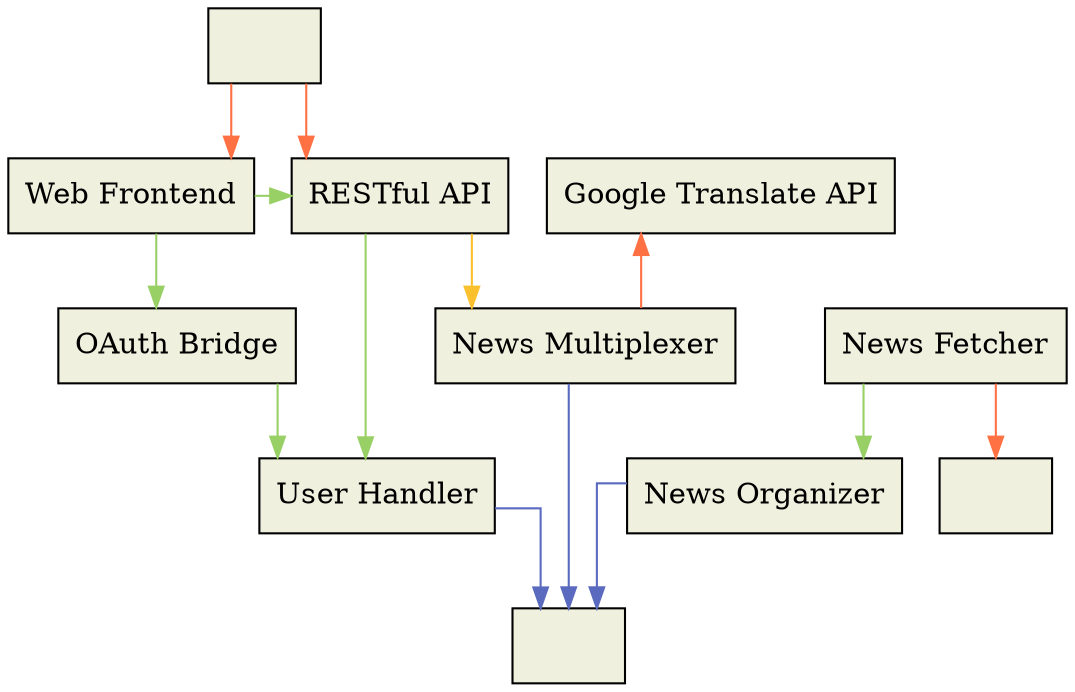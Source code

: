 # EcheloNews architecture graph
# It uses some images from Google Material Icons
digraph EcheloNews {
  node [shape=box,style="filled",color="black",fillcolor="#f0f0de"];
  bgcolor="transparent";
  splines="ortho";

  web   [label="Web Frontend"];
  api   [label="RESTful API"];
  auth  [label="User Handler"];
  oauth [label="OAuth Bridge"];
  mux   [label="News Multiplexer"];
  org   [label="News Organizer"];
  fetch [label="News Fetcher"];
  trans [label="Google Translate API"];
  user  [label="",image="img/user.png"];
  rss   [label="",image="img/rss.png"];
  db    [label="",image="img/db.png"];

  { rank=same; web; api; trans; }
  { rank=same; mux; }

  edge [color="#ff7043"] # External interaction
  user -> web;
  user -> api;
  fetch -> rss;
  mux -> trans;

  edge [color="#99d066"] # Internal REST services
  web -> api;
  api -> auth;
  fetch -> org;
  web -> oauth;
  oauth -> auth;

  edge [color="#fbc02d"] # Internal AMQP services
  api -> mux;

  edge [color="#5a6abf"] # Internal AMQP services
  auth -> db;
  mux -> db;
  org -> db;
}
